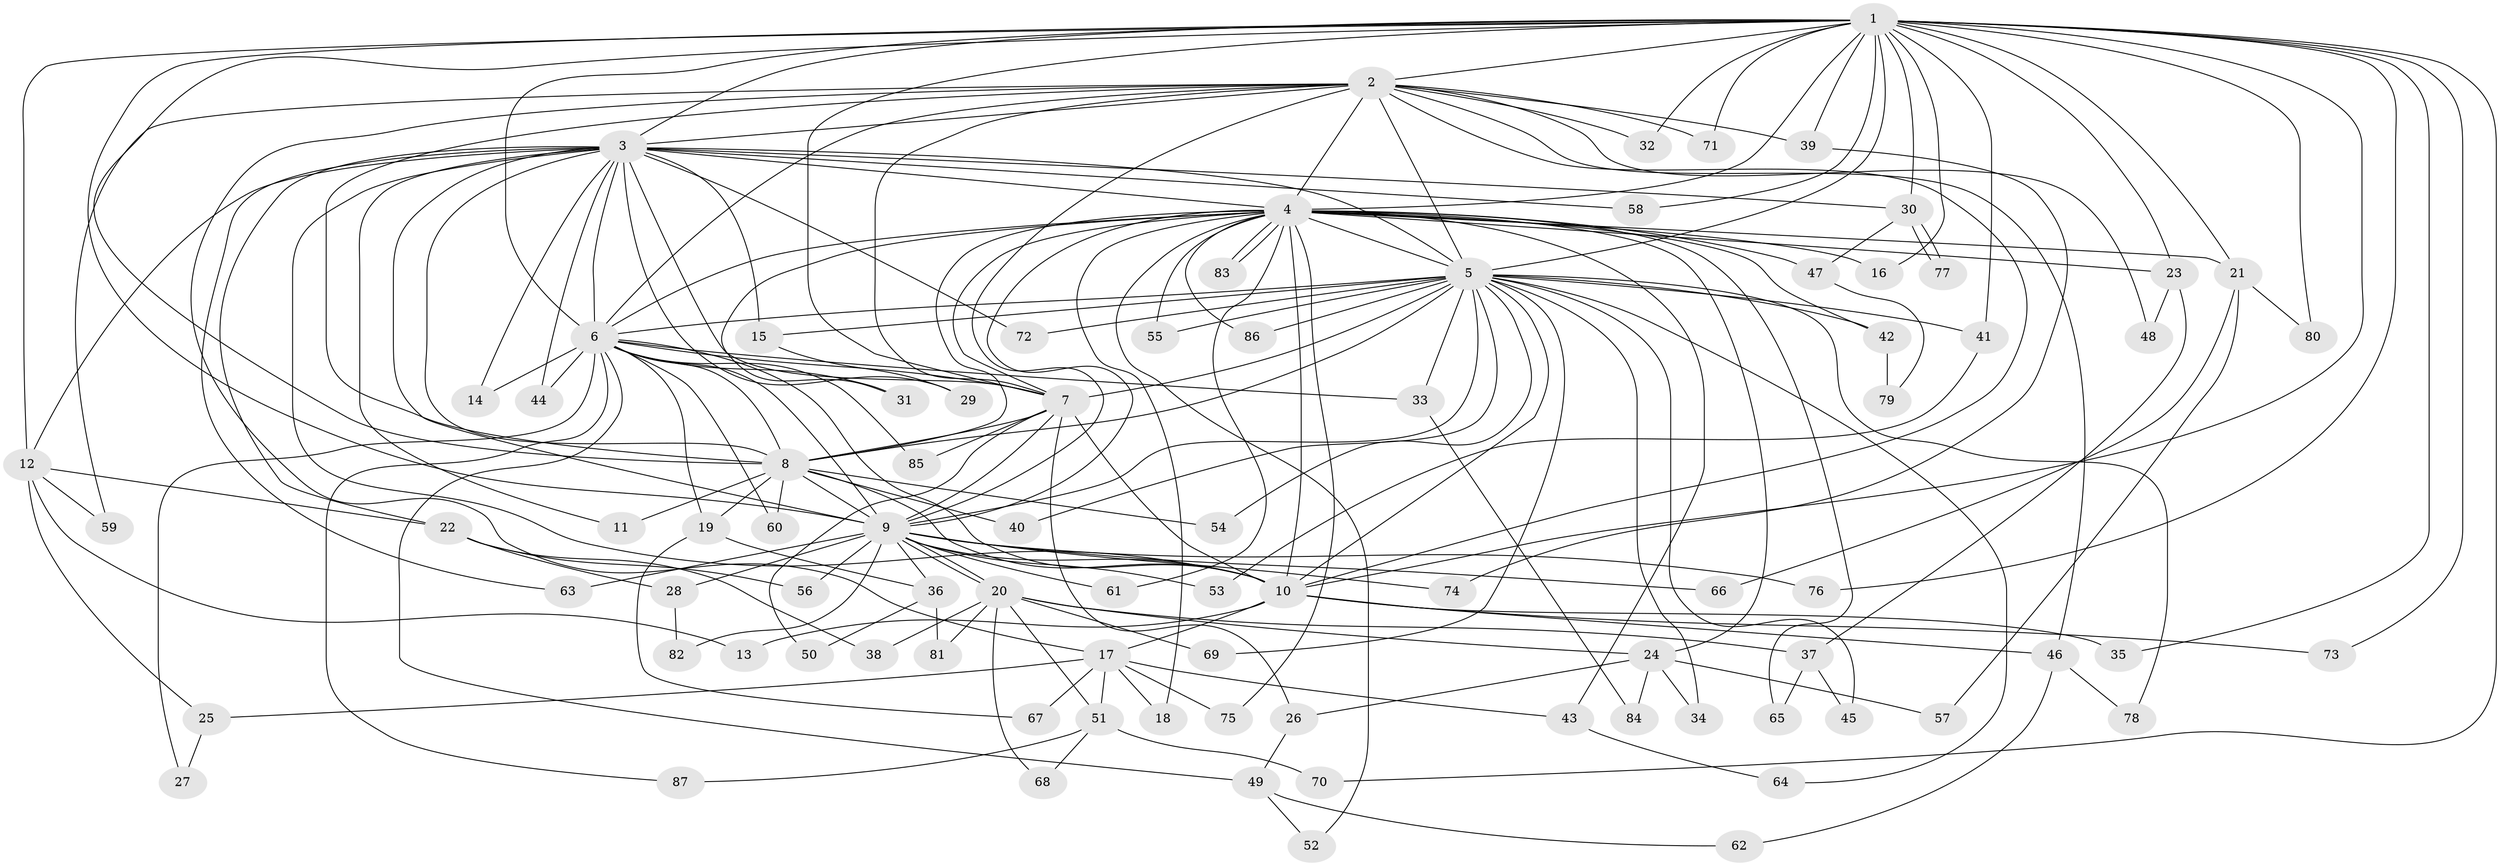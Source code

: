 // coarse degree distribution, {19: 0.016666666666666666, 11: 0.016666666666666666, 38: 0.016666666666666666, 13: 0.016666666666666666, 2: 0.5833333333333334, 1: 0.16666666666666666, 7: 0.03333333333333333, 3: 0.03333333333333333, 4: 0.08333333333333333, 5: 0.016666666666666666, 8: 0.016666666666666666}
// Generated by graph-tools (version 1.1) at 2025/48/03/04/25 21:48:55]
// undirected, 87 vertices, 199 edges
graph export_dot {
graph [start="1"]
  node [color=gray90,style=filled];
  1;
  2;
  3;
  4;
  5;
  6;
  7;
  8;
  9;
  10;
  11;
  12;
  13;
  14;
  15;
  16;
  17;
  18;
  19;
  20;
  21;
  22;
  23;
  24;
  25;
  26;
  27;
  28;
  29;
  30;
  31;
  32;
  33;
  34;
  35;
  36;
  37;
  38;
  39;
  40;
  41;
  42;
  43;
  44;
  45;
  46;
  47;
  48;
  49;
  50;
  51;
  52;
  53;
  54;
  55;
  56;
  57;
  58;
  59;
  60;
  61;
  62;
  63;
  64;
  65;
  66;
  67;
  68;
  69;
  70;
  71;
  72;
  73;
  74;
  75;
  76;
  77;
  78;
  79;
  80;
  81;
  82;
  83;
  84;
  85;
  86;
  87;
  1 -- 2;
  1 -- 3;
  1 -- 4;
  1 -- 5;
  1 -- 6;
  1 -- 7;
  1 -- 8;
  1 -- 9;
  1 -- 10;
  1 -- 12;
  1 -- 16;
  1 -- 21;
  1 -- 23;
  1 -- 30;
  1 -- 32;
  1 -- 35;
  1 -- 39;
  1 -- 41;
  1 -- 58;
  1 -- 70;
  1 -- 71;
  1 -- 73;
  1 -- 76;
  1 -- 80;
  2 -- 3;
  2 -- 4;
  2 -- 5;
  2 -- 6;
  2 -- 7;
  2 -- 8;
  2 -- 9;
  2 -- 10;
  2 -- 17;
  2 -- 32;
  2 -- 39;
  2 -- 46;
  2 -- 48;
  2 -- 59;
  2 -- 71;
  3 -- 4;
  3 -- 5;
  3 -- 6;
  3 -- 7;
  3 -- 8;
  3 -- 9;
  3 -- 10;
  3 -- 11;
  3 -- 12;
  3 -- 14;
  3 -- 15;
  3 -- 22;
  3 -- 29;
  3 -- 30;
  3 -- 44;
  3 -- 58;
  3 -- 63;
  3 -- 72;
  4 -- 5;
  4 -- 6;
  4 -- 7;
  4 -- 8;
  4 -- 9;
  4 -- 10;
  4 -- 16;
  4 -- 18;
  4 -- 21;
  4 -- 23;
  4 -- 24;
  4 -- 31;
  4 -- 42;
  4 -- 43;
  4 -- 47;
  4 -- 52;
  4 -- 55;
  4 -- 61;
  4 -- 65;
  4 -- 75;
  4 -- 83;
  4 -- 83;
  4 -- 86;
  5 -- 6;
  5 -- 7;
  5 -- 8;
  5 -- 9;
  5 -- 10;
  5 -- 15;
  5 -- 33;
  5 -- 34;
  5 -- 40;
  5 -- 41;
  5 -- 42;
  5 -- 45;
  5 -- 54;
  5 -- 55;
  5 -- 64;
  5 -- 69;
  5 -- 72;
  5 -- 78;
  5 -- 86;
  6 -- 7;
  6 -- 8;
  6 -- 9;
  6 -- 10;
  6 -- 14;
  6 -- 19;
  6 -- 27;
  6 -- 31;
  6 -- 33;
  6 -- 44;
  6 -- 49;
  6 -- 60;
  6 -- 85;
  6 -- 87;
  7 -- 8;
  7 -- 9;
  7 -- 10;
  7 -- 26;
  7 -- 50;
  7 -- 85;
  8 -- 9;
  8 -- 10;
  8 -- 11;
  8 -- 19;
  8 -- 40;
  8 -- 54;
  8 -- 60;
  9 -- 10;
  9 -- 20;
  9 -- 20;
  9 -- 28;
  9 -- 36;
  9 -- 53;
  9 -- 56;
  9 -- 61;
  9 -- 63;
  9 -- 66;
  9 -- 74;
  9 -- 76;
  9 -- 82;
  10 -- 13;
  10 -- 17;
  10 -- 35;
  10 -- 46;
  10 -- 73;
  12 -- 13;
  12 -- 22;
  12 -- 25;
  12 -- 59;
  15 -- 29;
  17 -- 18;
  17 -- 25;
  17 -- 43;
  17 -- 51;
  17 -- 67;
  17 -- 75;
  19 -- 36;
  19 -- 67;
  20 -- 24;
  20 -- 37;
  20 -- 38;
  20 -- 51;
  20 -- 68;
  20 -- 69;
  20 -- 81;
  21 -- 57;
  21 -- 66;
  21 -- 80;
  22 -- 28;
  22 -- 38;
  22 -- 56;
  23 -- 37;
  23 -- 48;
  24 -- 26;
  24 -- 34;
  24 -- 57;
  24 -- 84;
  25 -- 27;
  26 -- 49;
  28 -- 82;
  30 -- 47;
  30 -- 77;
  30 -- 77;
  33 -- 84;
  36 -- 50;
  36 -- 81;
  37 -- 45;
  37 -- 65;
  39 -- 74;
  41 -- 53;
  42 -- 79;
  43 -- 64;
  46 -- 62;
  46 -- 78;
  47 -- 79;
  49 -- 52;
  49 -- 62;
  51 -- 68;
  51 -- 70;
  51 -- 87;
}

